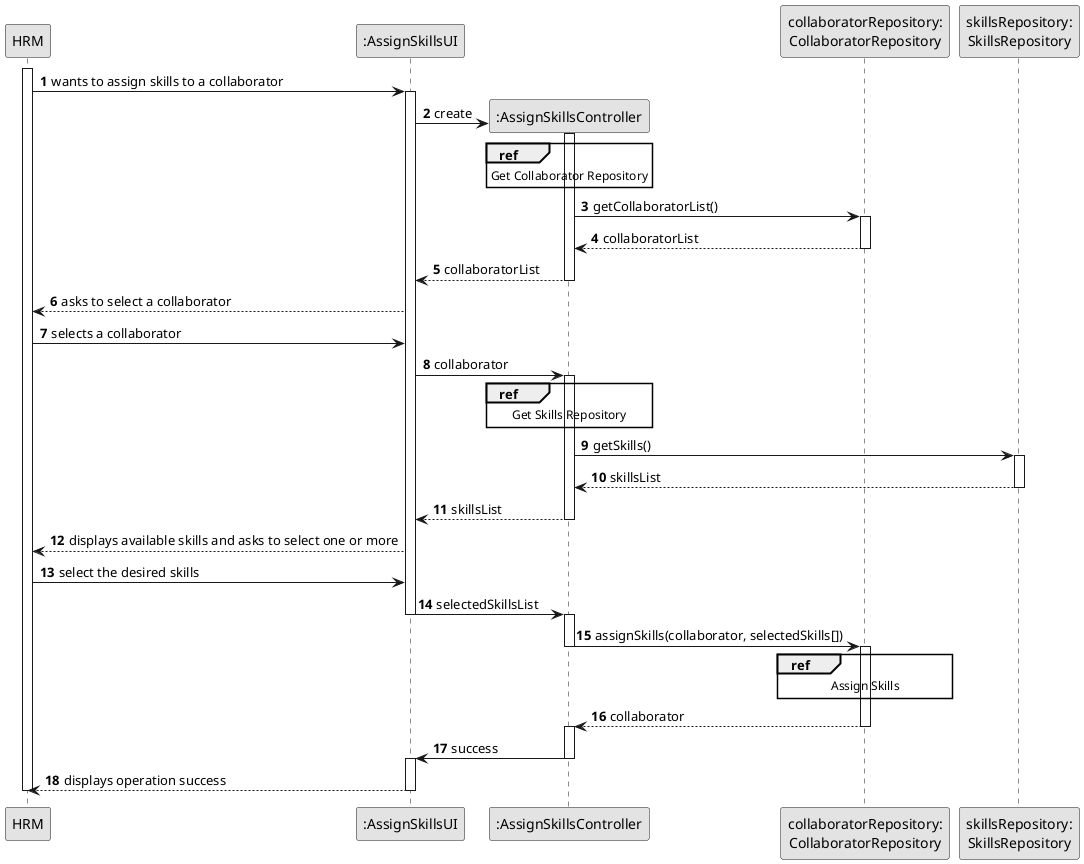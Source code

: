 @startuml
skinparam monochrome true
skinparam packageStyle rectangle
skinparam shadowing false

autonumber

participant "HRM" as HRM
participant ":AssignSkillsUI" as UI
participant ":AssignSkillsController" as CTRL
participant "collaboratorRepository:\nCollaboratorRepository" as CLBREP
participant "skillsRepository:\nSkillsRepository" as skillsRepository


activate HRM
HRM -> UI : wants to assign skills to a collaborator
activate UI
UI -> CTRL** : create


activate CTRL
ref over CTRL
Get Collaborator Repository
end ref


CTRL -> CLBREP : getCollaboratorList()
activate CLBREP
CLBREP --> CTRL : collaboratorList
deactivate CLBREP
CTRL --> UI : collaboratorList
deactivate CTRL
UI --> HRM : asks to select a collaborator
HRM -> UI : selects a collaborator
UI -> CTRL : collaborator
activate CTRL

ref over CTRL
Get Skills Repository
end ref
CTRL -> skillsRepository : getSkills()
activate skillsRepository
skillsRepository --> CTRL : skillsList
deactivate skillsRepository
CTRL --> UI : skillsList
deactivate CTRL
UI --> HRM : displays available skills and asks to select one or more
HRM -> UI : select the desired skills
UI -> CTRL : selectedSkillsList
deactivate UI
activate CTRL


CTRL -> CLBREP : assignSkills(collaborator, selectedSkills[])
deactivate CTRL
activate CLBREP
ref over CLBREP
Assign Skills
end ref
CLBREP --> CTRL : collaborator
deactivate CLBREP
activate CTRL
CTRL -> UI : success
deactivate CTRL
activate UI
UI --> HRM : displays operation success
deactivate UI
deactivate HRM
@enduml